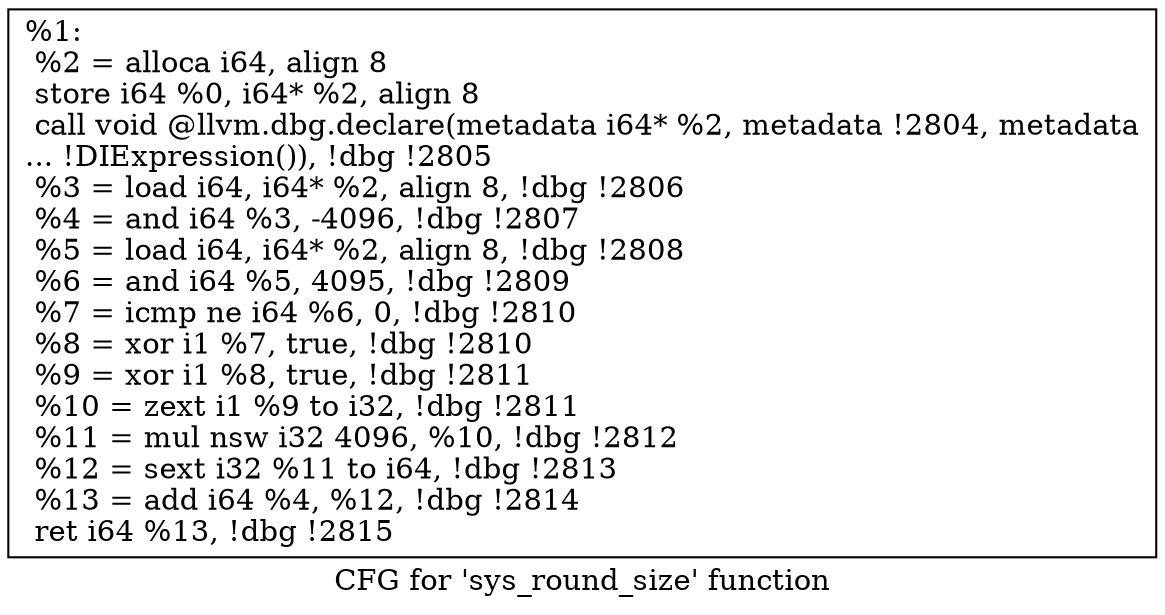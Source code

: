 digraph "CFG for 'sys_round_size' function" {
	label="CFG for 'sys_round_size' function";

	Node0x556851413e30 [shape=record,label="{%1:\l  %2 = alloca i64, align 8\l  store i64 %0, i64* %2, align 8\l  call void @llvm.dbg.declare(metadata i64* %2, metadata !2804, metadata\l... !DIExpression()), !dbg !2805\l  %3 = load i64, i64* %2, align 8, !dbg !2806\l  %4 = and i64 %3, -4096, !dbg !2807\l  %5 = load i64, i64* %2, align 8, !dbg !2808\l  %6 = and i64 %5, 4095, !dbg !2809\l  %7 = icmp ne i64 %6, 0, !dbg !2810\l  %8 = xor i1 %7, true, !dbg !2810\l  %9 = xor i1 %8, true, !dbg !2811\l  %10 = zext i1 %9 to i32, !dbg !2811\l  %11 = mul nsw i32 4096, %10, !dbg !2812\l  %12 = sext i32 %11 to i64, !dbg !2813\l  %13 = add i64 %4, %12, !dbg !2814\l  ret i64 %13, !dbg !2815\l}"];
}
